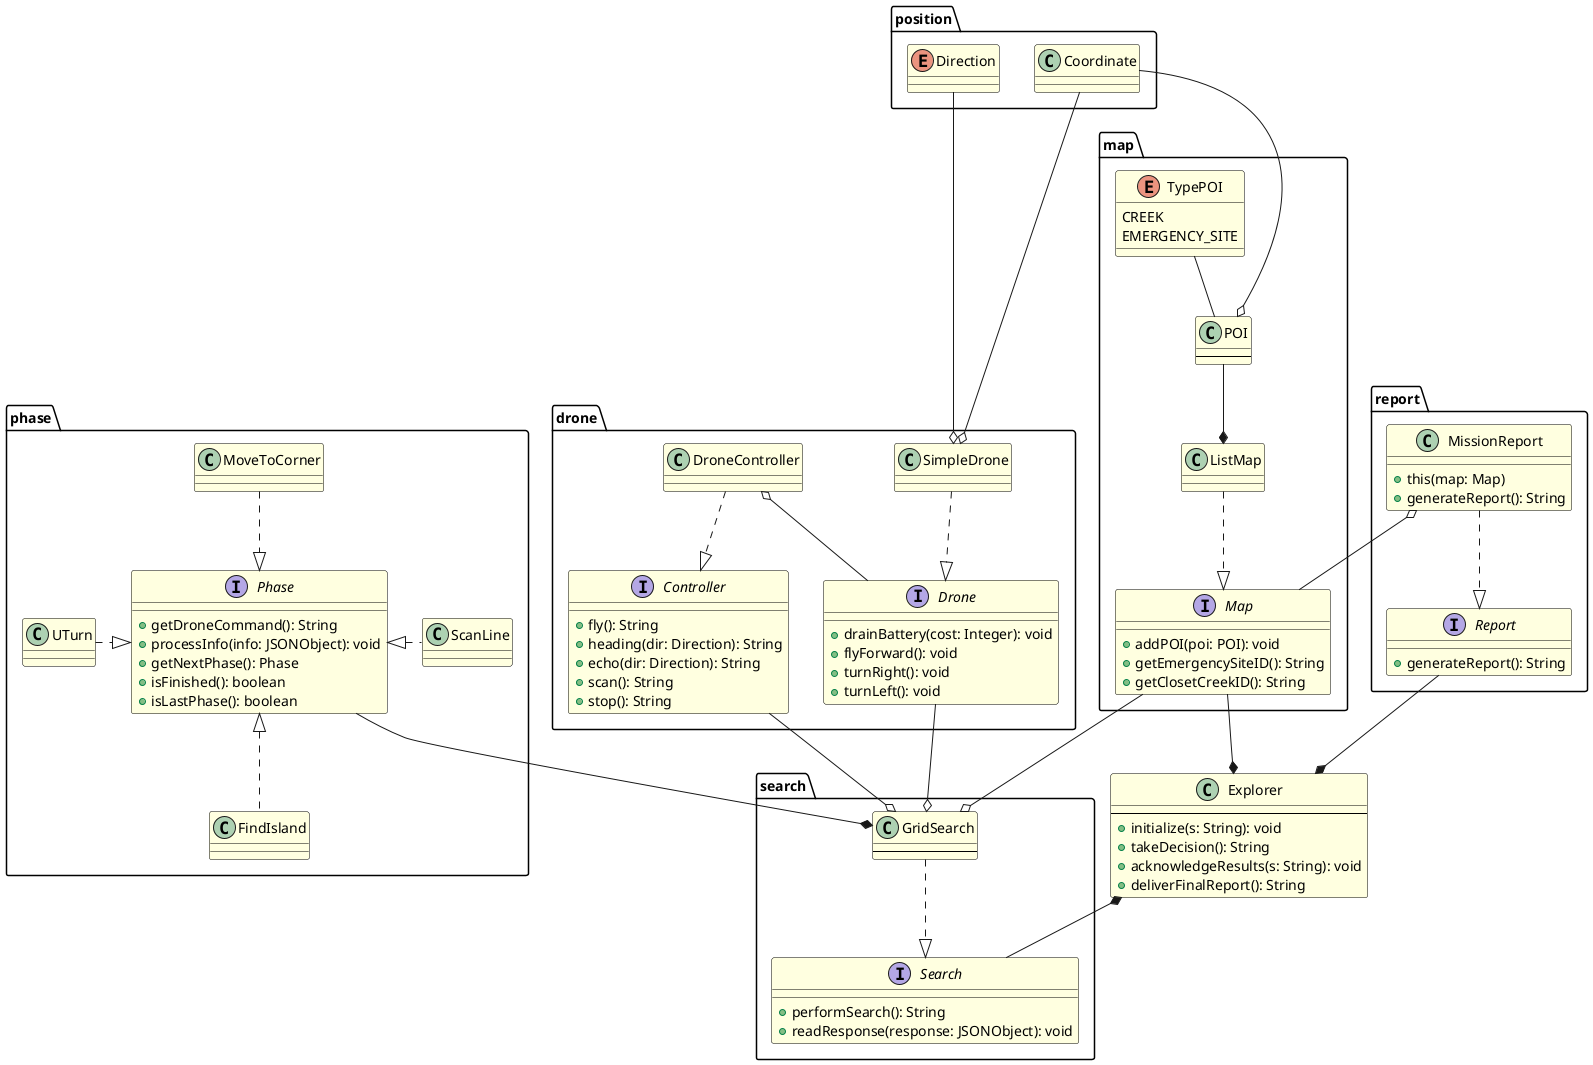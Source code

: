 @startuml A2
!define MyTheme
skinparam class {
    BackgroundColor #LightYellow
    BorderColor #000000
    FontColor #000000
}

skinparam stereotypeCBackgroundColor #LightYellow
skinparam stereotypeCBorderColor #000000
skinparam stereotypeCFontColor #000000


package drone {
    interface Controller {
        + fly(): String
        + heading(dir: Direction): String
        + echo(dir: Direction): String
        + scan(): String
        + stop(): String
  
    }

    interface Drone {
    '   + getBatteryLevel(): Integer
        + drainBattery(cost: Integer): void
        ' + notEnoughBattery(costFly: Integer, costHeading: Integer): boolean
        '   + getHeading(): Direction
        '   + getLocation(): Coordinate
        + flyForward(): void
        + turnRight(): void
        + turnLeft(): void
    }

    class DroneController {
    '   - drone: Drone
        ' --
        ' + this(drone: Drone)
        ' --
        ' + fly(): String
        ' + heading(dir: Direction): String
        ' + echo(dir: Direction): String
        ' + scan(): String
        ' + stop(): String
    }

    class SimpleDrone {
        '   - batteryLevel: Integer
        '   - heading: Direction
        '   - location: Coordinate
        ' --
        ' + this(batteryLevel: Integer, heading: Direction)
        ' --
        ' + drainBattery(cost: Integer): void
        ' + notEnoughBattery(costFly: Integer, costHeading: Integer): boolean
        ' + flyForward(): void
        ' + turnRight(): void
        ' + turnLeft(): void

        '   + getBatteryLevel(): Integer
        '   + getHeading(): Direction
        '   + getLocation(): Coordinate
    }

}



package map {
    class ListMap {
    ' + creeks: List<POI>
    ' + emergencySite: POI
    ' ' --
    ' + this()
    ' ' --
    ' + addPOI(poi: POI): void
    ' + getEmergencySiteID(): String
    ' + getClosetCreekID(): String
}

    interface Map {
        + addPOI(poi: POI): void
        + getEmergencySiteID(): String
        + getClosetCreekID(): String
    }

    enum TypePOI {
        CREEK
        EMERGENCY_SITE
    }

    class POI {
        '   - kind: TypePOI
        '   - location: Coordinate
        '   - id: String
        '   --
        ' + this(kind: TypePOI, location: Coordinate, id: String)
        --
        '   + getKind(): TypePOI
        '   + getLocation(): Coordinate
        '   + getID(): String
    }
}




package phase {
    class UTurn {
        ' ' - controller: Controller
        ' ' - direction: Direction
        ' ' - turnLeft: boolean
        ' ' - hasTurned: boolean
        ' ' - turnCount: Integer
        ' ' - FLY: Integer
        ' ' - TURN_OPPOSITE: Integer
        ' ' - command: String
        ' ' --
        ' + this(controller: Controller, dir: Direction, turnLeft: boolean, outward: boolean)
        ' --
        ' + getDroneCommand(): String
        ' + processInfo(info: JSONObject): void
        ' + getNextPhase(): Phase
        ' + isFinished(): boolean
        ' + isLastPhase(): boolean
        ' ' - turnCommand(durLeft: boolean): String
    }
    class ScanLine {
        ' ' - State: enum
        ' ' - logger: Logger
        ' ' - controller: Controller
        ' ' - direction: Direction
        ' ' - turnLeft: boolean
        ' ' - offIsland: boolean
        ' ' - hasMoved: boolean
        ' ' - moveOutwards: boolean
        ' ' - state: State
        ' ' --
        ' + this(controller: Controller, initialDirection: Direction, turnLeft: boolean)
        ' --
        ' + getDroneCommand(): String
        ' + processInfo(info: JSONObject): void
        ' + getNextPhase(): Phase
        ' + isFinished(): boolean
        ' + isLastPhase(): boolean
        ' ' - isDroneOffLand(info: JSONObject): boolean
    }
    class MoveToCorner {
        ' ' - State: enum
        ' ' - logger: Logger
        ' ' - controller: Controller
        ' ' - direction: Direction
        ' ' - finalDirection: Direction
        ' ' - state: State
        ' ' - distanceLeft: int
        ' ' - distanceRight: int
        ' ' - distanceTraveled: int
        ' ' - hasReachedCorner: boolean
        ' --
        ' + this(controller: Controller, initialDir: Direction)
        ' --
        ' + getDroneCommand(): String
        ' + processInfo(info: JSONObject): void
        ' + getNextPhase(): Phase
        ' + isFinished(): boolean
        ' + isLastPhase(): boolean
    }
    class FindIsland {
        ' ' - State: enum
        ' ' - logger: Logger
        ' ' - direction: Direction
        ' ' - atIsland: boolean
        ' ' - uTurnLeft: boolean
        ' ' - flightsToIsland: Integer
        ' ' - state: State
        ' --
        ' + this(controller: Controller, initialDirection: Direction)
        ' --
        ' + getDroneCommand(): String
        ' + processInfo(info: JSONObject): void
        ' + getNextPhase(): Phase
        ' + isFinished(): boolean
        ' + isLastPhase(): boolean
    }
    interface Phase {
        + getDroneCommand(): String
        + processInfo(info: JSONObject): void
        + getNextPhase(): Phase
        + isFinished(): boolean
        + isLastPhase(): boolean
    }
}



package position {
    enum Direction {
    '   - symbol: String
    '   --
    '   + getSymbol(): String
    '   + getRight(): Direction
    '   + getLeft(): Direction
    ' + <<static>> fromSymbol(s: String): Direction
  
    }
    class Coordinate {
        ' - x: int
        ' - y: int
        ' --
        ' + this(x: int, y: int)
        ' --
        ' + getX(): int
        ' + getY(): int
        ' + setX(x: int): void
        ' + setY(y: int): void
        ' + distanceTo(other: Coordinate): double
    }
}


package search {
    class GridSearch {
        '   - logger: Logger
        '   - drone: Drone
        '   - controller: Controller
        '   - map: Map
        '   - phase: Phase
        '   --
        ' + this(drone: Drone, map: Map)
        --
        ' + performSearch(): String
        ' + readResponse(response: JSONObject): void
    }

    interface Search {
        + performSearch(): String
        + readResponse(response: JSONObject): void
    }

}



package report{
    class MissionReport{
        ' - map: Map
        ' --
        + this(map: Map)
        ' --
        + generateReport(): String
        ' - closestCreekID(): String
        ' - emergencySiteID(): String
    }

    interface Report{
        + generateReport(): String
    }
}

class Explorer {
    '   - logger: Logger
    '   - drone: Drone
    '   - gridSearch: Search
    '   - map: Map
    --
    + initialize(s: String): void
    + takeDecision(): String
    + acknowledgeResults(s: String): void
    + deliverFinalReport(): String
}

' phase package
Phase <|.up. MoveToCorner
Phase <|.. FindIsland
Phase <|..right. ScanLine
Phase <|..left. UTurn
' Direction -up- FindIsland
' Direction -up- MoveToCorner
' Direction -up- ScanLine
' Direction -up- UTurn

' search package
Search <|.up. GridSearch



' drone package
Controller <|.up. DroneController
Drone <|.up. SimpleDrone
DroneController o-- Drone


' report package
Report <|.up. MissionReport


' position package
Coordinate --o POI

' map package
Map <|.up. ListMap
POI --* ListMap
TypePOI -- POI


Drone --o GridSearch
Controller --o GridSearch
Map -down-o GridSearch
GridSearch *-up- Phase

Coordinate ----o SimpleDrone
Direction ----o SimpleDrone



MissionReport o-- Map

' UTurn o-up- Controller
' ScanLine o---- Controller
' FindIsland o---- Controller
' MoveToCorner o---- Controller



Search -up-* Explorer
Map --* Explorer
Report --* Explorer

@enduml